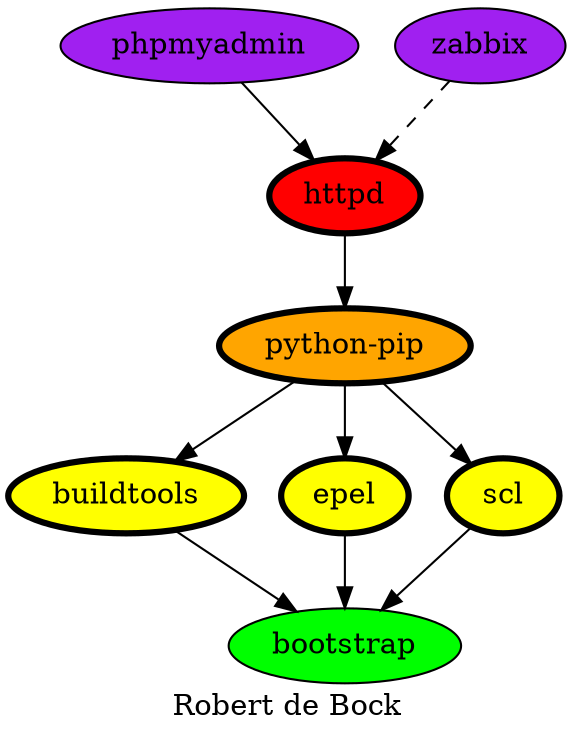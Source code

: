 digraph PhiloDilemma {
  label = "Robert de Bock" ;
  overlap=false
  {
    bootstrap [fillcolor=green style=filled]
    buildtools [fillcolor=yellow style=filled penwidth=3]
    epel [fillcolor=yellow style=filled penwidth=3]
    scl [fillcolor=yellow style=filled penwidth=3]
    "python-pip" [fillcolor=orange style=filled penwidth=3]
    httpd [fillcolor=red style=filled penwidth=3]
    phpmyadmin [fillcolor=purple style=filled]
    zabbix [fillcolor=purple style=filled]
  }
  {buildtools epel scl} -> bootstrap
  "python-pip" -> {buildtools epel scl}
  httpd -> "python-pip"
  phpmyadmin -> httpd
  zabbix -> httpd [style=dashed]
}
